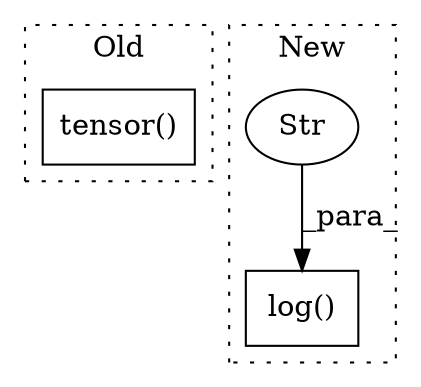 digraph G {
subgraph cluster0 {
1 [label="tensor()" a="75" s="2898,2986" l="26,10" shape="box"];
label = "Old";
style="dotted";
}
subgraph cluster1 {
2 [label="log()" a="75" s="3698,3724" l="9,1" shape="box"];
3 [label="Str" a="66" s="3707" l="11" shape="ellipse"];
label = "New";
style="dotted";
}
3 -> 2 [label="_para_"];
}